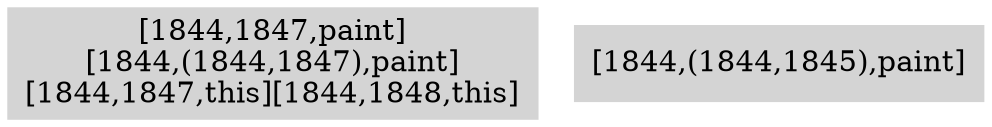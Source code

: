 digraph { 
3915 [shape=box,style=filled,color=".0 .0 .83",label="[1844,1847,paint]\n[1844,(1844,1847),paint]\n[1844,1847,this][1844,1848,this]"];
3916 [shape=box,style=filled,color=".0 .0 .83",label="[1844,(1844,1845),paint]"];
}